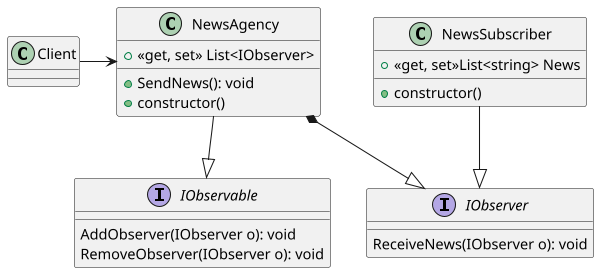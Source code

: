 @startuml ProxyClassDiagram

scale 600 width

interface IObservable{
    AddObserver(IObserver o): void
    RemoveObserver(IObserver o): void
}

interface IObserver{
    ReceiveNews(IObserver o): void
}

class NewsAgency{
    +<<get, set>> List<IObserver>
    +SendNews(): void
    +constructor()
}

class NewsSubscriber{    
    +<<get, set>>List<string> News
    +constructor()
}

class Client{

}

NewsSubscriber --|>IObserver
NewsAgency --|> IObservable
NewsAgency *--|> IObserver
Client -> NewsAgency

@enduml